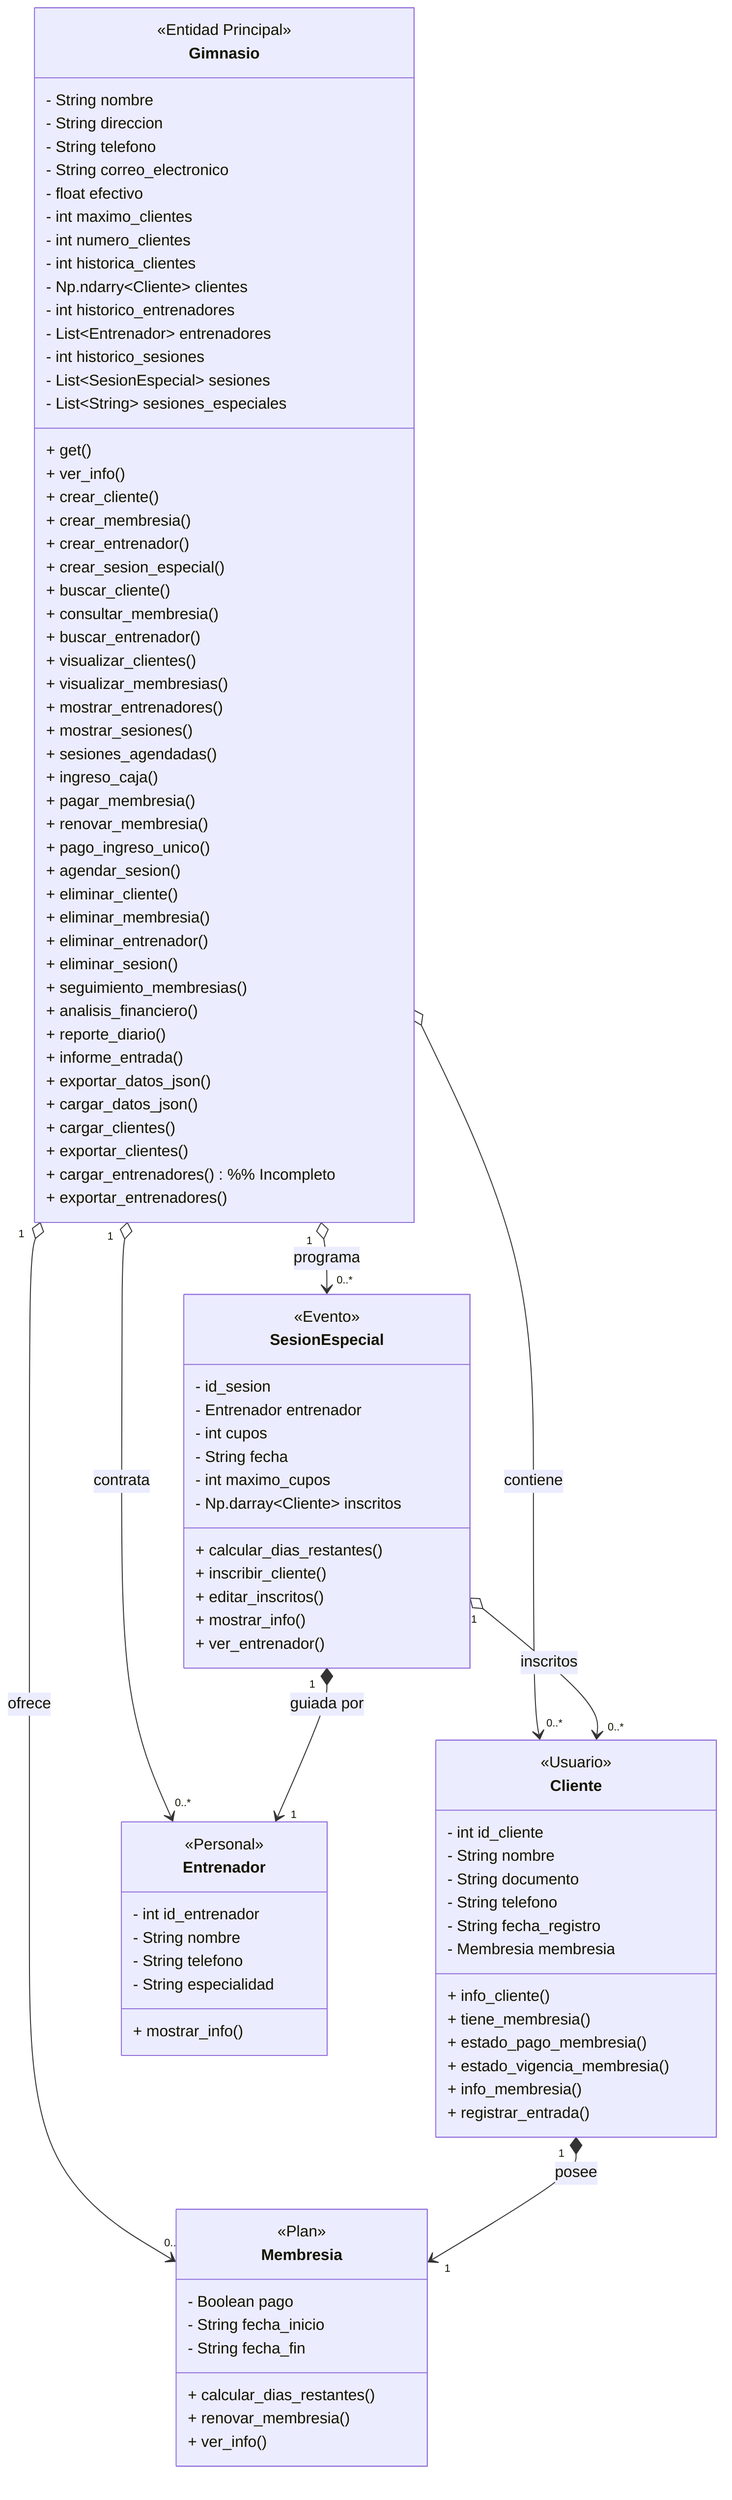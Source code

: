 classDiagram

%% =========================
%% SUBGRUPO: GIMNASIO Y SU ECOSISTEMA
%% =========================

class Gimnasio {
  <<Entidad Principal>>
  - String nombre
  - String direccion
  - String telefono
  - String correo_electronico

  - float efectivo

  - int maximo_clientes
  - int numero_clientes
  - int historica_clientes
  - Np.ndarry~Cliente~ clientes
  - int historico_entrenadores
  - List~Entrenador~ entrenadores
  - int historico_sesiones
  - List~SesionEspecial~ sesiones
  - List~String~ sesiones_especiales
  
  + get()
  + ver_info()

  %% Metodos de Creacion
  + crear_cliente()
  + crear_membresia()
  + crear_entrenador()
  + crear_sesion_especial()

  %% Metodos de Consulta (Busqueda y Visualizacion)
  + buscar_cliente()
  + consultar_membresia()
  + buscar_entrenador()
  + visualizar_clientes()
  + visualizar_membresias()
  + mostrar_entrenadores()
  + mostrar_sesiones()
  + sesiones_agendadas()

  %% Metdosos de Actualizacion (Modificacion)
  + ingreso_caja()
  + pagar_membresia()
  + renovar_membresia()
  + pago_ingreso_unico()
  + agendar_sesion()

  %% Metodos de Eliminacion
  + eliminar_cliente()
  + eliminar_membresia()
  + eliminar_entrenador()
  + eliminar_sesion()

  %% Metodos de Analisis y Reportes
  + seguimiento_membresias()
  + analisis_financiero()
  + reporte_diario()
  + informe_entrada()

  %% Metodos de Datos (Exportacion e Importacion)

  + exportar_datos_json()
  + cargar_datos_json()
  + cargar_clientes()
  + exportar_clientes()
  + cargar_entrenadores() %% Incompleto
  + exportar_entrenadores()
}

%% =========================
%% SUBGRUPO: CLIENTES Y MEMBRESÍAS
%% =========================

class Cliente {
  <<Usuario>>
  - int id_cliente
  - String nombre
  - String documento
  - String telefono
  - String fecha_registro

  - Membresia membresia 

  + info_cliente()
  + tiene_membresia()
  + estado_pago_membresia()
  + estado_vigencia_membresia()
  + info_membresia()
  + registrar_entrada()
}

class Membresia {
  <<Plan>>
  - Boolean pago
  - String fecha_inicio
  - String fecha_fin
  
  + calcular_dias_restantes()
  + renovar_membresia()
  + ver_info()
}

%% =========================
%% SUBGRUPO: ENTRENADORES Y SESIONES
%% =========================

class Entrenador {
  <<Personal>>
  - int id_entrenador
  - String nombre
  - String telefono
  - String especialidad

  + mostrar_info()
}

class SesionEspecial {
  <<Evento>>
  - id_sesion
  - Entrenador entrenador 
  - int cupos
  - String fecha
  - int maximo_cupos
  - Np.darray~Cliente~ inscritos
  
  + calcular_dias_restantes()
  + inscribir_cliente()
  + editar_inscritos()
  + mostrar_info()
  + ver_entrenador()
}

%% =========================
%% RELACIONES PRINCIPALES
%% =========================

Gimnasio "1" o--> "0..*" Cliente : contiene
Gimnasio "1" o--> "0..*" Membresia : ofrece
Gimnasio "1" o--> "0..*" Entrenador : contrata
Gimnasio "1" o--> "0..*" SesionEspecial : programa
Cliente "1" *--> "1" Membresia : posee
SesionEspecial "1" o--> "0..*" Cliente : inscritos
SesionEspecial "1" *--> "1" Entrenador : guiada por
